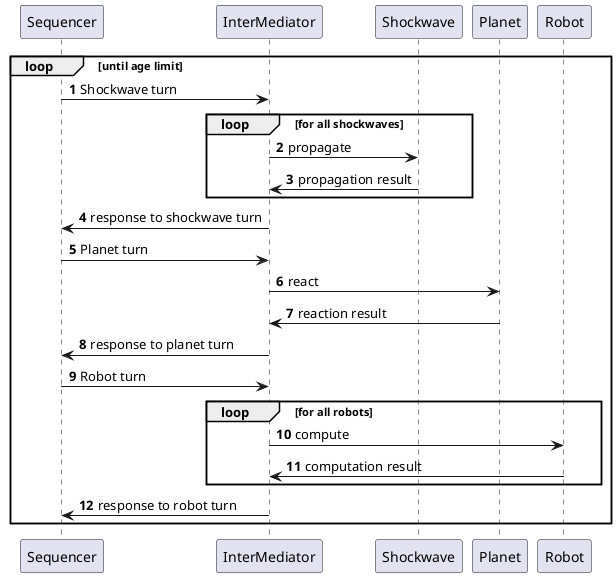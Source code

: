 @startuml
'https://plantuml.com/sequence-diagram

autonumber

participant Sequencer
participant InterMediator
participant Shockwave
participant Planet
participant Robot

loop until age limit
    Sequencer -> InterMediator: Shockwave turn
        loop for all shockwaves
            InterMediator -> Shockwave: propagate
            Shockwave -> InterMediator: propagation result
        end
    InterMediator -> Sequencer: response to shockwave turn

    Sequencer -> InterMediator: Planet turn
    InterMediator -> Planet: react
    Planet -> InterMediator: reaction result
    InterMediator -> Sequencer: response to planet turn

    Sequencer -> InterMediator: Robot turn
        loop for all robots
            InterMediator -> Robot: compute
            Robot -> InterMediator: computation result
        end
    InterMediator -> Sequencer: response to robot turn
end

@enduml